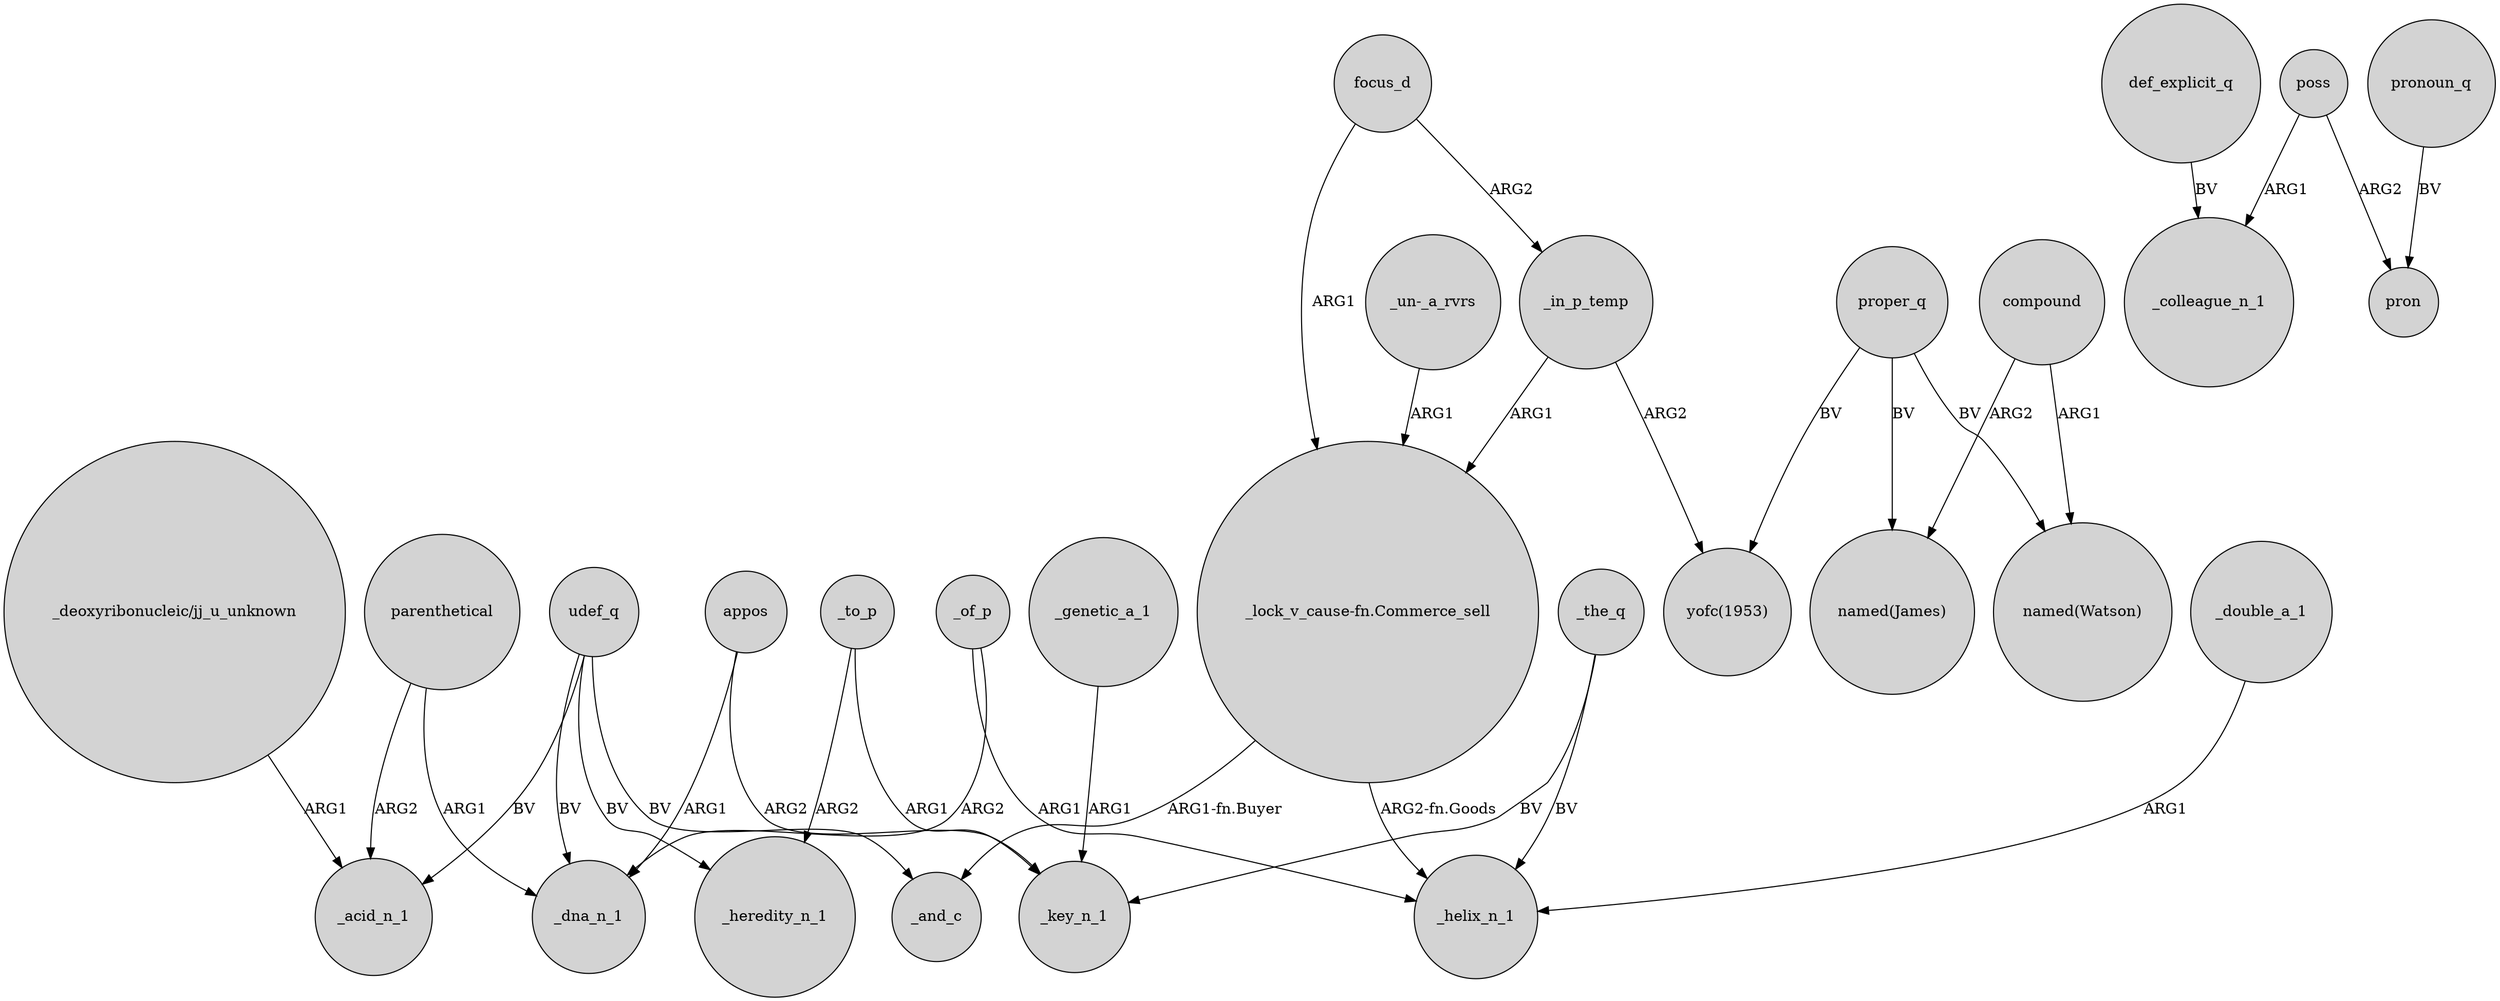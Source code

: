 digraph {
	node [shape=circle style=filled]
	"_lock_v_cause-fn.Commerce_sell" -> _helix_n_1 [label="ARG2-fn.Goods"]
	_of_p -> _dna_n_1 [label=ARG2]
	proper_q -> "named(James)" [label=BV]
	proper_q -> "yofc(1953)" [label=BV]
	_to_p -> _key_n_1 [label=ARG1]
	parenthetical -> _dna_n_1 [label=ARG1]
	udef_q -> _acid_n_1 [label=BV]
	"_lock_v_cause-fn.Commerce_sell" -> _and_c [label="ARG1-fn.Buyer"]
	def_explicit_q -> _colleague_n_1 [label=BV]
	parenthetical -> _acid_n_1 [label=ARG2]
	appos -> _dna_n_1 [label=ARG1]
	udef_q -> _and_c [label=BV]
	_the_q -> _helix_n_1 [label=BV]
	poss -> _colleague_n_1 [label=ARG1]
	_to_p -> _heredity_n_1 [label=ARG2]
	pronoun_q -> pron [label=BV]
	poss -> pron [label=ARG2]
	_of_p -> _helix_n_1 [label=ARG1]
	appos -> _key_n_1 [label=ARG2]
	"_deoxyribonucleic/jj_u_unknown" -> _acid_n_1 [label=ARG1]
	_double_a_1 -> _helix_n_1 [label=ARG1]
	_in_p_temp -> "yofc(1953)" [label=ARG2]
	_the_q -> _key_n_1 [label=BV]
	udef_q -> _heredity_n_1 [label=BV]
	focus_d -> _in_p_temp [label=ARG2]
	compound -> "named(Watson)" [label=ARG1]
	compound -> "named(James)" [label=ARG2]
	udef_q -> _dna_n_1 [label=BV]
	_in_p_temp -> "_lock_v_cause-fn.Commerce_sell" [label=ARG1]
	proper_q -> "named(Watson)" [label=BV]
	"_un-_a_rvrs" -> "_lock_v_cause-fn.Commerce_sell" [label=ARG1]
	_genetic_a_1 -> _key_n_1 [label=ARG1]
	focus_d -> "_lock_v_cause-fn.Commerce_sell" [label=ARG1]
}

